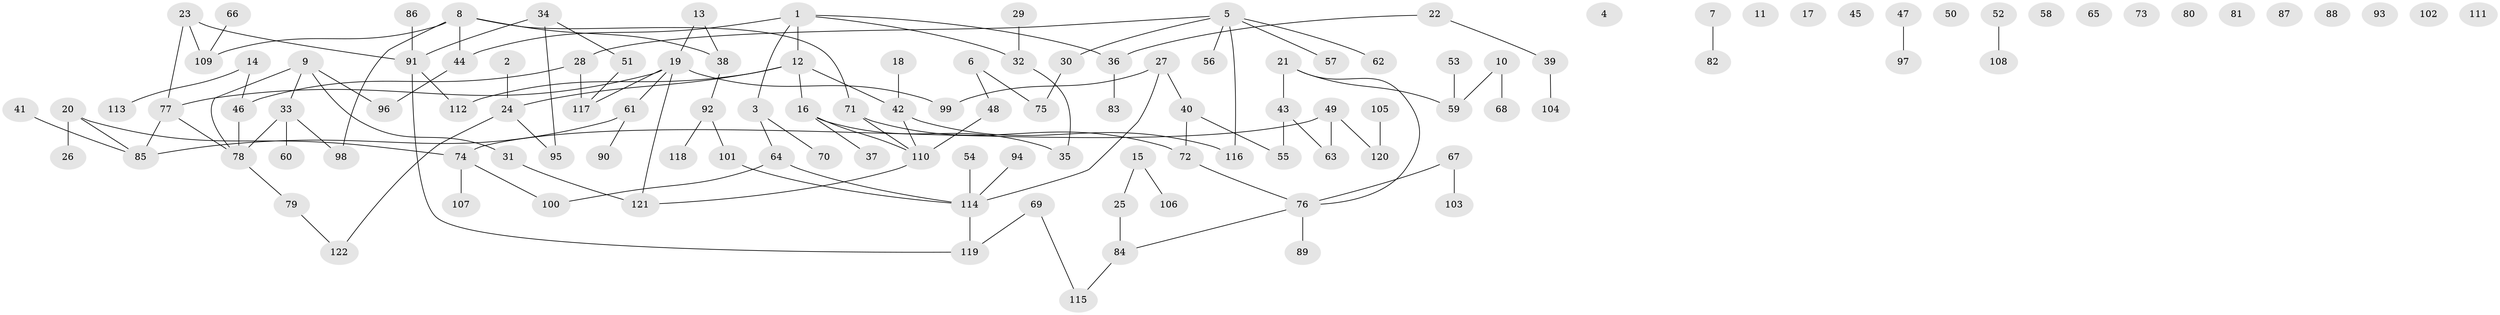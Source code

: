 // Generated by graph-tools (version 1.1) at 2025/49/03/09/25 03:49:13]
// undirected, 122 vertices, 128 edges
graph export_dot {
graph [start="1"]
  node [color=gray90,style=filled];
  1;
  2;
  3;
  4;
  5;
  6;
  7;
  8;
  9;
  10;
  11;
  12;
  13;
  14;
  15;
  16;
  17;
  18;
  19;
  20;
  21;
  22;
  23;
  24;
  25;
  26;
  27;
  28;
  29;
  30;
  31;
  32;
  33;
  34;
  35;
  36;
  37;
  38;
  39;
  40;
  41;
  42;
  43;
  44;
  45;
  46;
  47;
  48;
  49;
  50;
  51;
  52;
  53;
  54;
  55;
  56;
  57;
  58;
  59;
  60;
  61;
  62;
  63;
  64;
  65;
  66;
  67;
  68;
  69;
  70;
  71;
  72;
  73;
  74;
  75;
  76;
  77;
  78;
  79;
  80;
  81;
  82;
  83;
  84;
  85;
  86;
  87;
  88;
  89;
  90;
  91;
  92;
  93;
  94;
  95;
  96;
  97;
  98;
  99;
  100;
  101;
  102;
  103;
  104;
  105;
  106;
  107;
  108;
  109;
  110;
  111;
  112;
  113;
  114;
  115;
  116;
  117;
  118;
  119;
  120;
  121;
  122;
  1 -- 3;
  1 -- 12;
  1 -- 32;
  1 -- 36;
  1 -- 44;
  2 -- 24;
  3 -- 64;
  3 -- 70;
  5 -- 28;
  5 -- 30;
  5 -- 56;
  5 -- 57;
  5 -- 62;
  5 -- 116;
  6 -- 48;
  6 -- 75;
  7 -- 82;
  8 -- 38;
  8 -- 44;
  8 -- 71;
  8 -- 98;
  8 -- 109;
  9 -- 31;
  9 -- 33;
  9 -- 78;
  9 -- 96;
  10 -- 59;
  10 -- 68;
  12 -- 16;
  12 -- 24;
  12 -- 42;
  12 -- 112;
  13 -- 19;
  13 -- 38;
  14 -- 46;
  14 -- 113;
  15 -- 25;
  15 -- 106;
  16 -- 35;
  16 -- 37;
  16 -- 110;
  18 -- 42;
  19 -- 61;
  19 -- 77;
  19 -- 99;
  19 -- 117;
  19 -- 121;
  20 -- 26;
  20 -- 74;
  20 -- 85;
  21 -- 43;
  21 -- 59;
  21 -- 76;
  22 -- 36;
  22 -- 39;
  23 -- 77;
  23 -- 91;
  23 -- 109;
  24 -- 95;
  24 -- 122;
  25 -- 84;
  27 -- 40;
  27 -- 99;
  27 -- 114;
  28 -- 46;
  28 -- 117;
  29 -- 32;
  30 -- 75;
  31 -- 121;
  32 -- 35;
  33 -- 60;
  33 -- 78;
  33 -- 98;
  34 -- 51;
  34 -- 91;
  34 -- 95;
  36 -- 83;
  38 -- 92;
  39 -- 104;
  40 -- 55;
  40 -- 72;
  41 -- 85;
  42 -- 110;
  42 -- 116;
  43 -- 55;
  43 -- 63;
  44 -- 96;
  46 -- 78;
  47 -- 97;
  48 -- 110;
  49 -- 63;
  49 -- 74;
  49 -- 120;
  51 -- 117;
  52 -- 108;
  53 -- 59;
  54 -- 114;
  61 -- 85;
  61 -- 90;
  64 -- 100;
  64 -- 114;
  66 -- 109;
  67 -- 76;
  67 -- 103;
  69 -- 115;
  69 -- 119;
  71 -- 72;
  71 -- 110;
  72 -- 76;
  74 -- 100;
  74 -- 107;
  76 -- 84;
  76 -- 89;
  77 -- 78;
  77 -- 85;
  78 -- 79;
  79 -- 122;
  84 -- 115;
  86 -- 91;
  91 -- 112;
  91 -- 119;
  92 -- 101;
  92 -- 118;
  94 -- 114;
  101 -- 114;
  105 -- 120;
  110 -- 121;
  114 -- 119;
}

